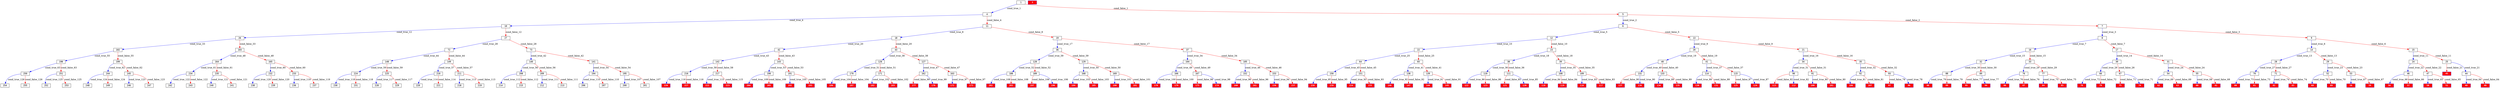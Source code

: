 digraph ExecutionTree {
	node [color=black fontname=Courier height=.1 shape=record]
	226 [color=blue, fillcolor=red, style=filled, fontcolor=white, fontname="Courier-Bold"]
	227 [color=blue, fillcolor=red, style=filled, fontcolor=white, fontname="Courier-Bold"]
	222 [color=blue, fillcolor=red, style=filled, fontcolor=white, fontname="Courier-Bold"]
	223 [color=blue, fillcolor=red, style=filled, fontcolor=white, fontname="Courier-Bold"]
	202 [color=blue, fillcolor=red, style=filled, fontcolor=white, fontname="Courier-Bold"]
	204 [color=blue, fillcolor=red, style=filled, fontcolor=white, fontname="Courier-Bold"]
	203 [color=blue, fillcolor=red, style=filled, fontcolor=white, fontname="Courier-Bold"]
	205 [color=blue, fillcolor=red, style=filled, fontcolor=white, fontname="Courier-Bold"]
	197 [color=blue, fillcolor=red, style=filled, fontcolor=white, fontname="Courier-Bold"]
	196 [color=blue, fillcolor=red, style=filled, fontcolor=white, fontname="Courier-Bold"]
	192 [color=blue, fillcolor=red, style=filled, fontcolor=white, fontname="Courier-Bold"]
	193 [color=blue, fillcolor=red, style=filled, fontcolor=white, fontname="Courier-Bold"]
	186 [color=blue, fillcolor=red, style=filled, fontcolor=white, fontname="Courier-Bold"]
	187 [color=blue, fillcolor=red, style=filled, fontcolor=white, fontname="Courier-Bold"]
	184 [color=blue, fillcolor=red, style=filled, fontcolor=white, fontname="Courier-Bold"]
	178 [color=blue, fillcolor=red, style=filled, fontcolor=white, fontname="Courier-Bold"]
	180 [color=blue, fillcolor=red, style=filled, fontcolor=white, fontname="Courier-Bold"]
	181 [color=blue, fillcolor=red, style=filled, fontcolor=white, fontname="Courier-Bold"]
	179 [color=blue, fillcolor=red, style=filled, fontcolor=white, fontname="Courier-Bold"]
	182 [color=blue, fillcolor=red, style=filled, fontcolor=white, fontname="Courier-Bold"]
	185 [color=blue, fillcolor=red, style=filled, fontcolor=white, fontname="Courier-Bold"]
	183 [color=blue, fillcolor=red, style=filled, fontcolor=white, fontname="Courier-Bold"]
	177 [color=blue, fillcolor=red, style=filled, fontcolor=white, fontname="Courier-Bold"]
	176 [color=blue, fillcolor=red, style=filled, fontcolor=white, fontname="Courier-Bold"]
	172 [color=blue, fillcolor=red, style=filled, fontcolor=white, fontname="Courier-Bold"]
	175 [color=blue, fillcolor=red, style=filled, fontcolor=white, fontname="Courier-Bold"]
	174 [color=blue, fillcolor=red, style=filled, fontcolor=white, fontname="Courier-Bold"]
	173 [color=blue, fillcolor=red, style=filled, fontcolor=white, fontname="Courier-Bold"]
	160 [color=blue, fillcolor=red, style=filled, fontcolor=white, fontname="Courier-Bold"]
	156 [color=blue, fillcolor=red, style=filled, fontcolor=white, fontname="Courier-Bold"]
	161 [color=blue, fillcolor=red, style=filled, fontcolor=white, fontname="Courier-Bold"]
	157 [color=blue, fillcolor=red, style=filled, fontcolor=white, fontname="Courier-Bold"]
	158 [color=blue, fillcolor=red, style=filled, fontcolor=white, fontname="Courier-Bold"]
	159 [color=blue, fillcolor=red, style=filled, fontcolor=white, fontname="Courier-Bold"]
	154 [color=blue, fillcolor=red, style=filled, fontcolor=white, fontname="Courier-Bold"]
	155 [color=blue, fillcolor=red, style=filled, fontcolor=white, fontname="Courier-Bold"]
	144 [color=blue, fillcolor=red, style=filled, fontcolor=white, fontname="Courier-Bold"]
	146 [color=blue, fillcolor=red, style=filled, fontcolor=white, fontname="Courier-Bold"]
	147 [color=blue, fillcolor=red, style=filled, fontcolor=white, fontname="Courier-Bold"]
	145 [color=blue, fillcolor=red, style=filled, fontcolor=white, fontname="Courier-Bold"]
	137 [color=blue, fillcolor=red, style=filled, fontcolor=white, fontname="Courier-Bold"]
	136 [color=blue, fillcolor=red, style=filled, fontcolor=white, fontname="Courier-Bold"]
	134 [color=blue, fillcolor=red, style=filled, fontcolor=white, fontname="Courier-Bold"]
	135 [color=blue, fillcolor=red, style=filled, fontcolor=white, fontname="Courier-Bold"]
	130 [color=blue, fillcolor=red, style=filled, fontcolor=white, fontname="Courier-Bold"]
	131 [color=blue, fillcolor=red, style=filled, fontcolor=white, fontname="Courier-Bold"]
	125 [color=blue, fillcolor=red, style=filled, fontcolor=white, fontname="Courier-Bold"]
	124 [color=blue, fillcolor=red, style=filled, fontcolor=white, fontname="Courier-Bold"]
	122 [color=blue, fillcolor=red, style=filled, fontcolor=white, fontname="Courier-Bold"]
	123 [color=blue, fillcolor=red, style=filled, fontcolor=white, fontname="Courier-Bold"]
	118 [color=blue, fillcolor=red, style=filled, fontcolor=white, fontname="Courier-Bold"]
	119 [color=blue, fillcolor=red, style=filled, fontcolor=white, fontname="Courier-Bold"]
	121 [color=blue, fillcolor=red, style=filled, fontcolor=white, fontname="Courier-Bold"]
	120 [color=blue, fillcolor=red, style=filled, fontcolor=white, fontname="Courier-Bold"]
	116 [color=blue, fillcolor=red, style=filled, fontcolor=white, fontname="Courier-Bold"]
	117 [color=blue, fillcolor=red, style=filled, fontcolor=white, fontname="Courier-Bold"]
	106 [color=blue, fillcolor=red, style=filled, fontcolor=white, fontname="Courier-Bold"]
	113 [color=blue, fillcolor=red, style=filled, fontcolor=white, fontname="Courier-Bold"]
	112 [color=blue, fillcolor=red, style=filled, fontcolor=white, fontname="Courier-Bold"]
	100 [color=blue, fillcolor=red, style=filled, fontcolor=white, fontname="Courier-Bold"]
	98 [color=blue, fillcolor=red, style=filled, fontcolor=white, fontname="Courier-Bold"]
	101 [color=blue, fillcolor=red, style=filled, fontcolor=white, fontname="Courier-Bold"]
	107 [color=blue, fillcolor=red, style=filled, fontcolor=white, fontname="Courier-Bold"]
	97 [color=blue, fillcolor=red, style=filled, fontcolor=white, fontname="Courier-Bold"]
	96 [color=blue, fillcolor=red, style=filled, fontcolor=white, fontname="Courier-Bold"]
	95 [color=blue, fillcolor=red, style=filled, fontcolor=white, fontname="Courier-Bold"]
	99 [color=blue, fillcolor=red, style=filled, fontcolor=white, fontname="Courier-Bold"]
	94 [color=blue, fillcolor=red, style=filled, fontcolor=white, fontname="Courier-Bold"]
	86 [color=blue, fillcolor=red, style=filled, fontcolor=white, fontname="Courier-Bold"]
	78 [color=blue, fillcolor=red, style=filled, fontcolor=white, fontname="Courier-Bold"]
	80 [color=blue, fillcolor=red, style=filled, fontcolor=white, fontname="Courier-Bold"]
	84 [color=blue, fillcolor=red, style=filled, fontcolor=white, fontname="Courier-Bold"]
	87 [color=blue, fillcolor=red, style=filled, fontcolor=white, fontname="Courier-Bold"]
	85 [color=blue, fillcolor=red, style=filled, fontcolor=white, fontname="Courier-Bold"]
	81 [color=blue, fillcolor=red, style=filled, fontcolor=white, fontname="Courier-Bold"]
	82 [color=blue, fillcolor=red, style=filled, fontcolor=white, fontname="Courier-Bold"]
	79 [color=blue, fillcolor=red, style=filled, fontcolor=white, fontname="Courier-Bold"]
	83 [color=blue, fillcolor=red, style=filled, fontcolor=white, fontname="Courier-Bold"]
	75 [color=blue, fillcolor=red, style=filled, fontcolor=white, fontname="Courier-Bold"]
	74 [color=blue, fillcolor=red, style=filled, fontcolor=white, fontname="Courier-Bold"]
	68 [color=blue, fillcolor=red, style=filled, fontcolor=white, fontname="Courier-Bold"]
	60 [color=blue, fillcolor=red, style=filled, fontcolor=white, fontname="Courier-Bold"]
	61 [color=blue, fillcolor=red, style=filled, fontcolor=white, fontname="Courier-Bold"]
	69 [color=blue, fillcolor=red, style=filled, fontcolor=white, fontname="Courier-Bold"]
	58 [color=blue, fillcolor=red, style=filled, fontcolor=white, fontname="Courier-Bold"]
	62 [color=blue, fillcolor=red, style=filled, fontcolor=white, fontname="Courier-Bold"]
	59 [color=blue, fillcolor=red, style=filled, fontcolor=white, fontname="Courier-Bold"]
	63 [color=blue, fillcolor=red, style=filled, fontcolor=white, fontname="Courier-Bold"]
	56 [color=blue, fillcolor=red, style=filled, fontcolor=white, fontname="Courier-Bold"]
	57 [color=blue, fillcolor=red, style=filled, fontcolor=white, fontname="Courier-Bold"]
	48 [color=blue, fillcolor=red, style=filled, fontcolor=white, fontname="Courier-Bold"]
	50 [color=blue, fillcolor=red, style=filled, fontcolor=white, fontname="Courier-Bold"]
	51 [color=blue, fillcolor=red, style=filled, fontcolor=white, fontname="Courier-Bold"]
	49 [color=blue, fillcolor=red, style=filled, fontcolor=white, fontname="Courier-Bold"]
	45 [color=blue, fillcolor=red, style=filled, fontcolor=white, fontname="Courier-Bold"]
	3 [color=blue, fillcolor=red, style=filled, fontcolor=white, fontname="Courier-Bold"]
	1 -> 4 [label=cond_true_1 color=blue]
	1 -> 5 [label=cond_false_1 color=red]
	4 -> 10 [label=cond_true_4 color=blue]
	4 -> 11 [label=cond_false_4 color=red]
	5 -> 6 [label=cond_true_2 color=blue]
	5 -> 7 [label=cond_false_2 color=red]
	6 -> 12 [label=cond_true_5 color=blue]
	6 -> 13 [label=cond_false_5 color=red]
	7 -> 8 [label=cond_true_3 color=blue]
	7 -> 9 [label=cond_false_3 color=red]
	8 -> 16 [label=cond_true_7 color=blue]
	8 -> 17 [label=cond_false_7 color=red]
	9 -> 14 [label=cond_true_6 color=blue]
	9 -> 15 [label=cond_false_6 color=red]
	10 -> 26 [label=cond_true_12 color=blue]
	10 -> 27 [label=cond_false_12 color=red]
	11 -> 18 [label=cond_true_8 color=blue]
	11 -> 19 [label=cond_false_8 color=red]
	12 -> 22 [label=cond_true_10 color=blue]
	12 -> 23 [label=cond_false_10 color=red]
	13 -> 20 [label=cond_true_9 color=blue]
	13 -> 21 [label=cond_false_9 color=red]
	14 -> 28 [label=cond_true_13 color=blue]
	14 -> 29 [label=cond_false_13 color=red]
	15 -> 24 [label=cond_true_11 color=blue]
	15 -> 25 [label=cond_false_11 color=red]
	16 -> 32 [label=cond_true_15 color=blue]
	16 -> 33 [label=cond_false_15 color=red]
	17 -> 30 [label=cond_true_14 color=blue]
	17 -> 31 [label=cond_false_14 color=red]
	18 -> 42 [label=cond_true_20 color=blue]
	18 -> 43 [label=cond_false_20 color=red]
	19 -> 36 [label=cond_true_17 color=blue]
	19 -> 37 [label=cond_false_17 color=red]
	20 -> 40 [label=cond_true_19 color=blue]
	20 -> 41 [label=cond_false_19 color=red]
	21 -> 34 [label=cond_true_16 color=blue]
	21 -> 35 [label=cond_false_16 color=red]
	22 -> 64 [label=cond_true_25 color=blue]
	22 -> 65 [label=cond_false_25 color=red]
	23 -> 38 [label=cond_true_18 color=blue]
	23 -> 39 [label=cond_false_18 color=red]
	24 -> 46 [label=cond_true_22 color=blue]
	24 -> 47 [label=cond_false_22 color=red]
	25 -> 44 [label=cond_true_21 color=blue]
	25 -> 45 [label=cond_false_21 color=red]
	26 -> 102 [label=cond_true_33 color=blue]
	26 -> 103 [label=cond_false_33 color=red]
	27 -> 72 [label=cond_true_28 color=blue]
	27 -> 73 [label=cond_false_28 color=red]
	28 -> 70 [label=cond_true_27 color=blue]
	28 -> 71 [label=cond_false_27 color=red]
	29 -> 52 [label=cond_true_23 color=blue]
	29 -> 53 [label=cond_false_23 color=red]
	30 -> 66 [label=cond_true_26 color=blue]
	30 -> 67 [label=cond_false_26 color=red]
	31 -> 54 [label=cond_true_24 color=blue]
	31 -> 55 [label=cond_false_24 color=red]
	32 -> 88 [label=cond_true_30 color=blue]
	32 -> 89 [label=cond_false_30 color=red]
	33 -> 76 [label=cond_true_29 color=blue]
	33 -> 77 [label=cond_false_29 color=red]
	34 -> 90 [label=cond_true_31 color=blue]
	34 -> 91 [label=cond_false_31 color=red]
	35 -> 92 [label=cond_true_32 color=blue]
	35 -> 93 [label=cond_false_32 color=red]
	36 -> 128 [label=cond_true_39 color=blue]
	36 -> 129 [label=cond_false_39 color=red]
	37 -> 104 [label=cond_true_34 color=blue]
	37 -> 105 [label=cond_false_34 color=red]
	38 -> 110 [label=cond_true_36 color=blue]
	38 -> 111 [label=cond_false_36 color=red]
	39 -> 108 [label=cond_true_35 color=blue]
	39 -> 109 [label=cond_false_35 color=red]
	40 -> 132 [label=cond_true_40 color=blue]
	40 -> 133 [label=cond_false_40 color=red]
	41 -> 114 [label=cond_true_37 color=blue]
	41 -> 115 [label=cond_false_37 color=red]
	42 -> 142 [label=cond_true_43 color=blue]
	42 -> 143 [label=cond_false_43 color=red]
	43 -> 126 [label=cond_true_38 color=blue]
	43 -> 127 [label=cond_false_38 color=red]
	44 -> 48 [label=cond_true_64 color=blue]
	44 -> 49 [label=cond_false_64 color=red]
	46 -> 56 [label=cond_true_66 color=blue]
	46 -> 57 [label=cond_false_66 color=red]
	47 -> 50 [label=cond_true_65 color=blue]
	47 -> 51 [label=cond_false_65 color=red]
	52 -> 68 [label=cond_true_70 color=blue]
	52 -> 69 [label=cond_false_70 color=red]
	53 -> 58 [label=cond_true_67 color=blue]
	53 -> 59 [label=cond_false_67 color=red]
	54 -> 62 [label=cond_true_69 color=blue]
	54 -> 63 [label=cond_false_69 color=red]
	55 -> 60 [label=cond_true_68 color=blue]
	55 -> 61 [label=cond_false_68 color=red]
	64 -> 150 [label=cond_true_45 color=blue]
	64 -> 151 [label=cond_false_45 color=red]
	65 -> 138 [label=cond_true_41 color=blue]
	65 -> 139 [label=cond_false_41 color=red]
	66 -> 78 [label=cond_true_72 color=blue]
	66 -> 79 [label=cond_false_72 color=red]
	67 -> 74 [label=cond_true_71 color=blue]
	67 -> 75 [label=cond_false_71 color=red]
	70 -> 80 [label=cond_true_73 color=blue]
	70 -> 81 [label=cond_false_73 color=red]
	71 -> 82 [label=cond_true_74 color=blue]
	71 -> 83 [label=cond_false_74 color=red]
	72 -> 148 [label=cond_true_44 color=blue]
	72 -> 149 [label=cond_false_44 color=red]
	73 -> 140 [label=cond_true_42 color=blue]
	73 -> 141 [label=cond_false_42 color=red]
	76 -> 86 [label=cond_true_76 color=blue]
	76 -> 87 [label=cond_false_76 color=red]
	77 -> 84 [label=cond_true_75 color=blue]
	77 -> 85 [label=cond_false_75 color=red]
	88 -> 98 [label=cond_true_79 color=blue]
	88 -> 99 [label=cond_false_79 color=red]
	89 -> 94 [label=cond_true_77 color=blue]
	89 -> 95 [label=cond_false_77 color=red]
	90 -> 112 [label=cond_true_82 color=blue]
	90 -> 113 [label=cond_false_82 color=red]
	91 -> 100 [label=cond_true_80 color=blue]
	91 -> 101 [label=cond_false_80 color=red]
	92 -> 106 [label=cond_true_81 color=blue]
	92 -> 107 [label=cond_false_81 color=red]
	93 -> 96 [label=cond_true_78 color=blue]
	93 -> 97 [label=cond_false_78 color=red]
	102 -> 198 [label=cond_true_55 color=blue]
	102 -> 199 [label=cond_false_55 color=red]
	103 -> 164 [label=cond_true_48 color=blue]
	103 -> 165 [label=cond_false_48 color=red]
	104 -> 166 [label=cond_true_49 color=blue]
	104 -> 167 [label=cond_false_49 color=red]
	105 -> 152 [label=cond_true_46 color=blue]
	105 -> 153 [label=cond_false_46 color=red]
	108 -> 118 [label=cond_true_84 color=blue]
	108 -> 119 [label=cond_false_84 color=red]
	109 -> 116 [label=cond_true_83 color=blue]
	109 -> 117 [label=cond_false_83 color=red]
	110 -> 122 [label=cond_true_86 color=blue]
	110 -> 123 [label=cond_false_86 color=red]
	111 -> 120 [label=cond_true_85 color=blue]
	111 -> 121 [label=cond_false_85 color=red]
	114 -> 130 [label=cond_true_88 color=blue]
	114 -> 131 [label=cond_false_88 color=red]
	115 -> 124 [label=cond_true_87 color=blue]
	115 -> 125 [label=cond_false_87 color=red]
	126 -> 170 [label=cond_true_51 color=blue]
	126 -> 171 [label=cond_false_51 color=red]
	127 -> 162 [label=cond_true_47 color=blue]
	127 -> 163 [label=cond_false_47 color=red]
	128 -> 188 [label=cond_true_52 color=blue]
	128 -> 189 [label=cond_false_52 color=red]
	129 -> 168 [label=cond_true_50 color=blue]
	129 -> 169 [label=cond_false_50 color=red]
	132 -> 136 [label=cond_true_90 color=blue]
	132 -> 137 [label=cond_false_90 color=red]
	133 -> 134 [label=cond_true_89 color=blue]
	133 -> 135 [label=cond_false_89 color=red]
	138 -> 146 [label=cond_true_92 color=blue]
	138 -> 147 [label=cond_false_92 color=red]
	139 -> 144 [label=cond_true_91 color=blue]
	139 -> 145 [label=cond_false_91 color=red]
	140 -> 208 [label=cond_true_56 color=blue]
	140 -> 209 [label=cond_false_56 color=red]
	141 -> 194 [label=cond_true_54 color=blue]
	141 -> 195 [label=cond_false_54 color=red]
	142 -> 216 [label=cond_true_58 color=blue]
	142 -> 217 [label=cond_false_58 color=red]
	143 -> 190 [label=cond_true_53 color=blue]
	143 -> 191 [label=cond_false_53 color=red]
	148 -> 224 [label=cond_true_59 color=blue]
	148 -> 225 [label=cond_false_59 color=red]
	149 -> 210 [label=cond_true_57 color=blue]
	149 -> 211 [label=cond_false_57 color=red]
	150 -> 158 [label=cond_true_95 color=blue]
	150 -> 159 [label=cond_false_95 color=red]
	151 -> 154 [label=cond_true_93 color=blue]
	151 -> 155 [label=cond_false_93 color=red]
	152 -> 160 [label=cond_true_96 color=blue]
	152 -> 161 [label=cond_false_96 color=red]
	153 -> 156 [label=cond_true_94 color=blue]
	153 -> 157 [label=cond_false_94 color=red]
	162 -> 176 [label=cond_true_99 color=blue]
	162 -> 177 [label=cond_false_99 color=red]
	163 -> 172 [label=cond_true_97 color=blue]
	163 -> 173 [label=cond_false_97 color=red]
	164 -> 234 [label=cond_true_61 color=blue]
	164 -> 235 [label=cond_false_61 color=red]
	165 -> 232 [label=cond_true_60 color=blue]
	165 -> 233 [label=cond_false_60 color=red]
	166 -> 178 [label=cond_true_100 color=blue]
	166 -> 179 [label=cond_false_100 color=red]
	167 -> 174 [label=cond_true_98 color=blue]
	167 -> 175 [label=cond_false_98 color=red]
	168 -> 184 [label=cond_true_103 color=blue]
	168 -> 185 [label=cond_false_103 color=red]
	169 -> 180 [label=cond_true_101 color=blue]
	169 -> 181 [label=cond_false_101 color=red]
	170 -> 186 [label=cond_true_104 color=blue]
	170 -> 187 [label=cond_false_104 color=red]
	171 -> 182 [label=cond_true_102 color=blue]
	171 -> 183 [label=cond_false_102 color=red]
	188 -> 202 [label=cond_true_108 color=blue]
	188 -> 203 [label=cond_false_108 color=red]
	189 -> 196 [label=cond_true_106 color=blue]
	189 -> 197 [label=cond_false_106 color=red]
	190 -> 204 [label=cond_true_109 color=blue]
	190 -> 205 [label=cond_false_109 color=red]
	191 -> 192 [label=cond_true_105 color=blue]
	191 -> 193 [label=cond_false_105 color=red]
	194 -> 206 [label=cond_true_110 color=blue]
	194 -> 207 [label=cond_false_110 color=red]
	195 -> 200 [label=cond_true_107 color=blue]
	195 -> 201 [label=cond_false_107 color=red]
	198 -> 250 [label=cond_true_63 color=blue]
	198 -> 251 [label=cond_false_63 color=red]
	199 -> 244 [label=cond_true_62 color=blue]
	199 -> 245 [label=cond_false_62 color=red]
	208 -> 214 [label=cond_true_112 color=blue]
	208 -> 215 [label=cond_false_112 color=red]
	209 -> 212 [label=cond_true_111 color=blue]
	209 -> 213 [label=cond_false_111 color=red]
	210 -> 220 [label=cond_true_114 color=blue]
	210 -> 221 [label=cond_false_114 color=red]
	211 -> 218 [label=cond_true_113 color=blue]
	211 -> 219 [label=cond_false_113 color=red]
	216 -> 226 [label=cond_true_116 color=blue]
	216 -> 227 [label=cond_false_116 color=red]
	217 -> 222 [label=cond_true_115 color=blue]
	217 -> 223 [label=cond_false_115 color=red]
	224 -> 230 [label=cond_true_118 color=blue]
	224 -> 231 [label=cond_false_118 color=red]
	225 -> 228 [label=cond_true_117 color=blue]
	225 -> 229 [label=cond_false_117 color=red]
	232 -> 238 [label=cond_true_120 color=blue]
	232 -> 239 [label=cond_false_120 color=red]
	233 -> 236 [label=cond_true_119 color=blue]
	233 -> 237 [label=cond_false_119 color=red]
	234 -> 242 [label=cond_true_122 color=blue]
	234 -> 243 [label=cond_false_122 color=red]
	235 -> 240 [label=cond_true_121 color=blue]
	235 -> 241 [label=cond_false_121 color=red]
	244 -> 248 [label=cond_true_124 color=blue]
	244 -> 249 [label=cond_false_124 color=red]
	245 -> 246 [label=cond_true_123 color=blue]
	245 -> 247 [label=cond_false_123 color=red]
	250 -> 254 [label=cond_true_126 color=blue]
	250 -> 255 [label=cond_false_126 color=red]
	251 -> 252 [label=cond_true_125 color=blue]
	251 -> 253 [label=cond_false_125 color=red]
}
